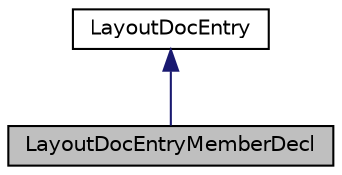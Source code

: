 digraph "LayoutDocEntryMemberDecl"
{
 // INTERACTIVE_SVG=YES
  edge [fontname="Helvetica",fontsize="10",labelfontname="Helvetica",labelfontsize="10"];
  node [fontname="Helvetica",fontsize="10",shape=record];
  Node0 [label="LayoutDocEntryMemberDecl",height=0.2,width=0.4,color="black", fillcolor="grey75", style="filled", fontcolor="black"];
  Node1 -> Node0 [dir="back",color="midnightblue",fontsize="10",style="solid",fontname="Helvetica"];
  Node1 [label="LayoutDocEntry",height=0.2,width=0.4,color="black", fillcolor="white", style="filled",URL="$d9/dba/struct_layout_doc_entry.html",tooltip="Base class representing a piece of a documentation page. "];
}
